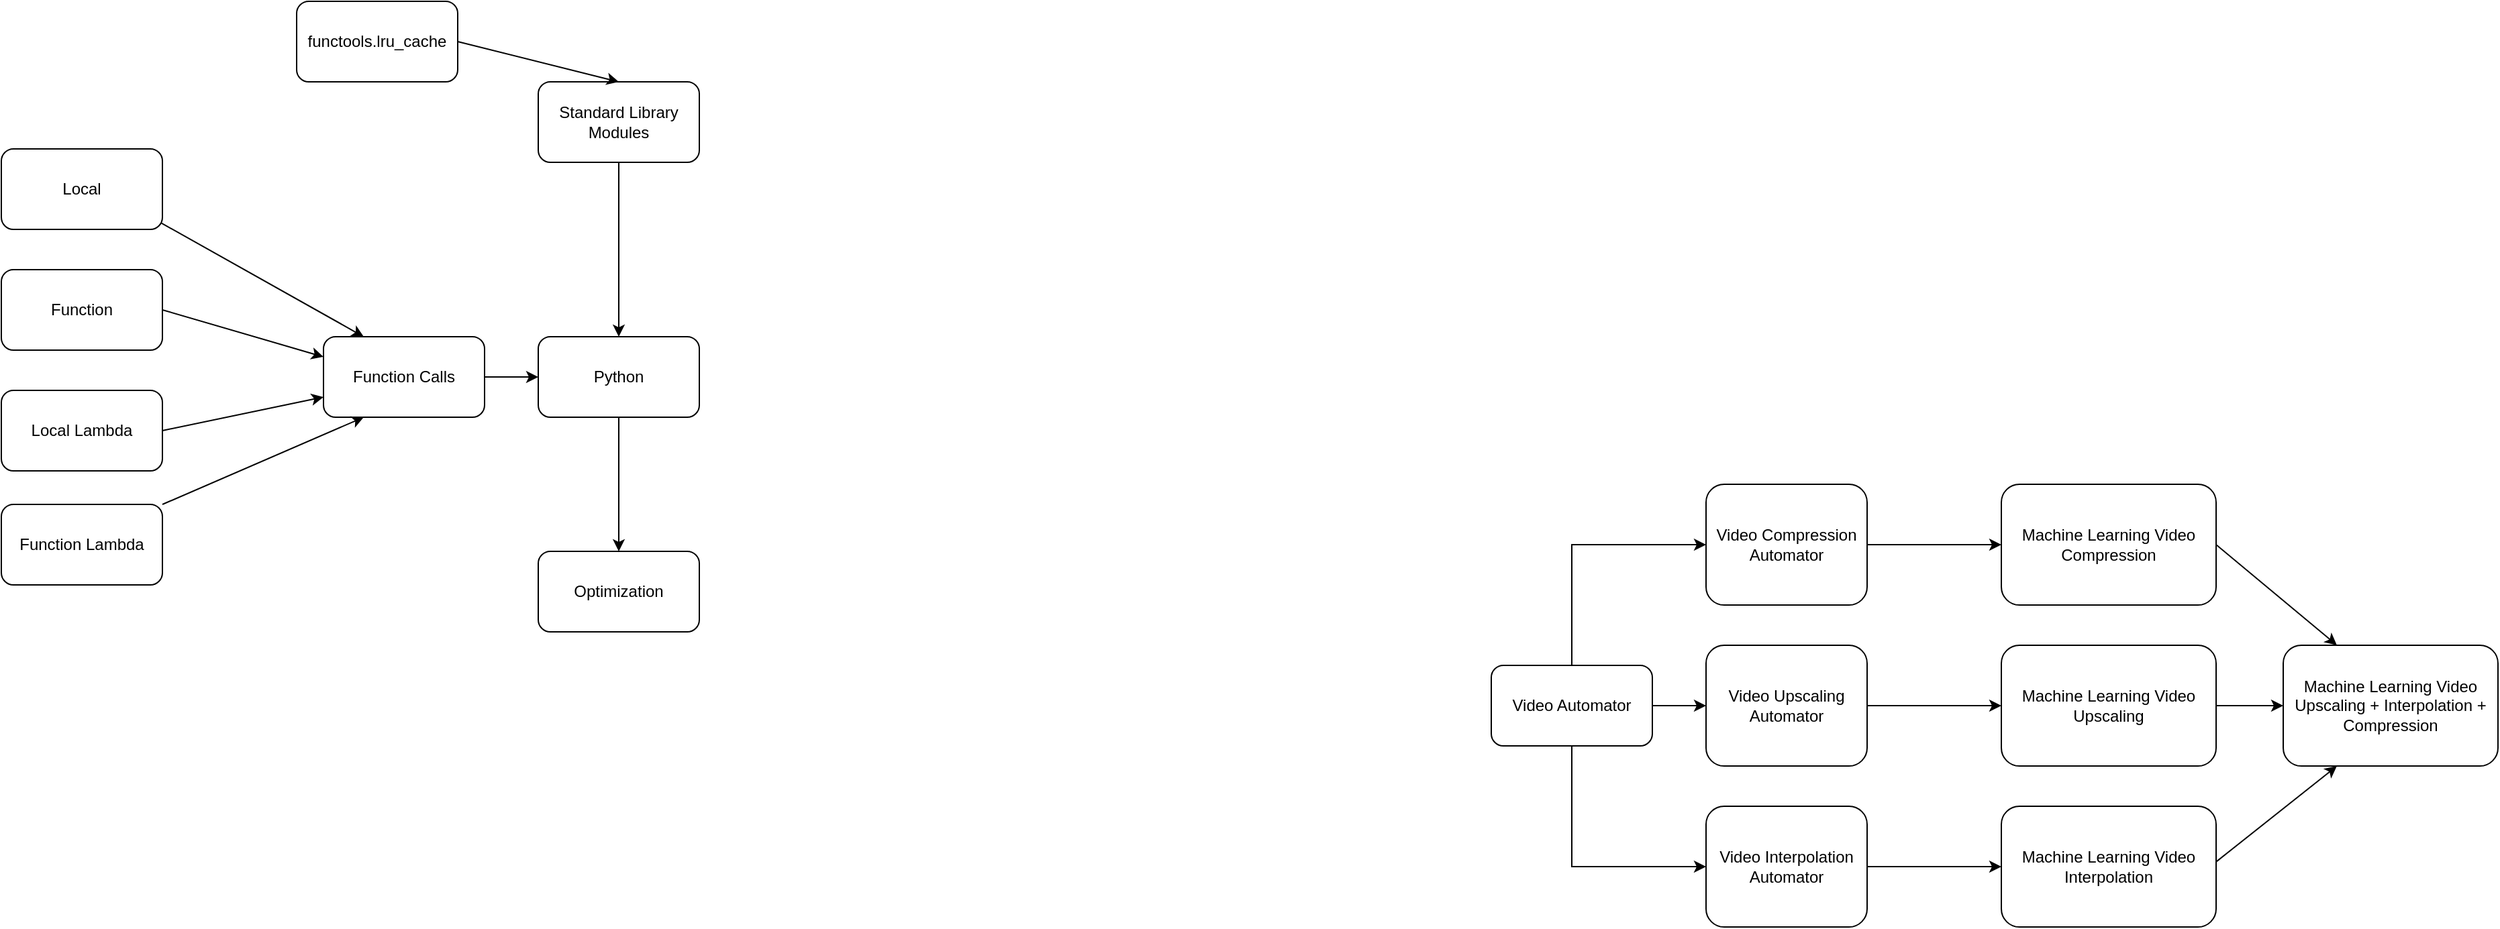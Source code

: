 <mxfile version="18.0.3" type="device"><diagram id="aC5Nj8TnDKvC5-Cieeuw" name="Page-1"><mxGraphModel dx="857" dy="950" grid="1" gridSize="10" guides="1" tooltips="1" connect="1" arrows="1" fold="1" page="1" pageScale="1" pageWidth="3600" pageHeight="1200" math="0" shadow="0"><root><mxCell id="0"/><mxCell id="1" parent="0"/><mxCell id="SqgdGdwXYQ3vwDdOx1A--1" value="Machine Learning Video Upscaling + Interpolation + Compression" style="rounded=1;whiteSpace=wrap;html=1;" vertex="1" parent="1"><mxGeometry x="3400" y="500" width="160" height="90" as="geometry"/></mxCell><mxCell id="SqgdGdwXYQ3vwDdOx1A--3" value="Machine Learning Video Upscaling" style="rounded=1;whiteSpace=wrap;html=1;" vertex="1" parent="1"><mxGeometry x="3190" y="500" width="160" height="90" as="geometry"/></mxCell><mxCell id="SqgdGdwXYQ3vwDdOx1A--4" value="Machine Learning Video Interpolation" style="rounded=1;whiteSpace=wrap;html=1;" vertex="1" parent="1"><mxGeometry x="3190" y="620" width="160" height="90" as="geometry"/></mxCell><mxCell id="SqgdGdwXYQ3vwDdOx1A--5" value="Machine Learning Video Compression" style="rounded=1;whiteSpace=wrap;html=1;" vertex="1" parent="1"><mxGeometry x="3190" y="380" width="160" height="90" as="geometry"/></mxCell><mxCell id="SqgdGdwXYQ3vwDdOx1A--6" value="" style="endArrow=classic;html=1;rounded=0;entryX=0.25;entryY=0;entryDx=0;entryDy=0;exitX=1;exitY=0.5;exitDx=0;exitDy=0;" edge="1" parent="1" source="SqgdGdwXYQ3vwDdOx1A--5" target="SqgdGdwXYQ3vwDdOx1A--1"><mxGeometry width="50" height="50" relative="1" as="geometry"><mxPoint x="3080" y="650" as="sourcePoint"/><mxPoint x="3130" y="600" as="targetPoint"/></mxGeometry></mxCell><mxCell id="SqgdGdwXYQ3vwDdOx1A--7" value="" style="endArrow=classic;html=1;rounded=0;entryX=0;entryY=0.5;entryDx=0;entryDy=0;" edge="1" parent="1" source="SqgdGdwXYQ3vwDdOx1A--3" target="SqgdGdwXYQ3vwDdOx1A--1"><mxGeometry width="50" height="50" relative="1" as="geometry"><mxPoint x="3080" y="650" as="sourcePoint"/><mxPoint x="3130" y="600" as="targetPoint"/></mxGeometry></mxCell><mxCell id="SqgdGdwXYQ3vwDdOx1A--8" value="" style="endArrow=classic;html=1;rounded=0;entryX=0.25;entryY=1;entryDx=0;entryDy=0;exitX=1.001;exitY=0.459;exitDx=0;exitDy=0;exitPerimeter=0;" edge="1" parent="1" source="SqgdGdwXYQ3vwDdOx1A--4" target="SqgdGdwXYQ3vwDdOx1A--1"><mxGeometry width="50" height="50" relative="1" as="geometry"><mxPoint x="3080" y="650" as="sourcePoint"/><mxPoint x="3130" y="600" as="targetPoint"/></mxGeometry></mxCell><mxCell id="SqgdGdwXYQ3vwDdOx1A--11" style="edgeStyle=orthogonalEdgeStyle;rounded=0;orthogonalLoop=1;jettySize=auto;html=1;entryX=0;entryY=0.5;entryDx=0;entryDy=0;" edge="1" parent="1" source="SqgdGdwXYQ3vwDdOx1A--9" target="SqgdGdwXYQ3vwDdOx1A--5"><mxGeometry relative="1" as="geometry"/></mxCell><mxCell id="SqgdGdwXYQ3vwDdOx1A--9" value="Video Compression Automator" style="whiteSpace=wrap;html=1;rounded=1;" vertex="1" parent="1"><mxGeometry x="2970" y="380" width="120" height="90" as="geometry"/></mxCell><mxCell id="SqgdGdwXYQ3vwDdOx1A--13" style="edgeStyle=orthogonalEdgeStyle;rounded=0;orthogonalLoop=1;jettySize=auto;html=1;" edge="1" parent="1" source="SqgdGdwXYQ3vwDdOx1A--12" target="SqgdGdwXYQ3vwDdOx1A--3"><mxGeometry relative="1" as="geometry"/></mxCell><mxCell id="SqgdGdwXYQ3vwDdOx1A--12" value="Video Upscaling Automator" style="whiteSpace=wrap;html=1;rounded=1;" vertex="1" parent="1"><mxGeometry x="2970" y="500" width="120" height="90" as="geometry"/></mxCell><mxCell id="SqgdGdwXYQ3vwDdOx1A--15" style="edgeStyle=orthogonalEdgeStyle;rounded=0;orthogonalLoop=1;jettySize=auto;html=1;entryX=0;entryY=0.5;entryDx=0;entryDy=0;" edge="1" parent="1" source="SqgdGdwXYQ3vwDdOx1A--14" target="SqgdGdwXYQ3vwDdOx1A--4"><mxGeometry relative="1" as="geometry"/></mxCell><mxCell id="SqgdGdwXYQ3vwDdOx1A--14" value="Video Interpolation Automator" style="whiteSpace=wrap;html=1;rounded=1;" vertex="1" parent="1"><mxGeometry x="2970" y="620" width="120" height="90" as="geometry"/></mxCell><mxCell id="SqgdGdwXYQ3vwDdOx1A--20" style="edgeStyle=orthogonalEdgeStyle;rounded=0;orthogonalLoop=1;jettySize=auto;html=1;entryX=0;entryY=0.5;entryDx=0;entryDy=0;exitX=0.5;exitY=0;exitDx=0;exitDy=0;" edge="1" parent="1" source="SqgdGdwXYQ3vwDdOx1A--16" target="SqgdGdwXYQ3vwDdOx1A--9"><mxGeometry relative="1" as="geometry"><Array as="points"><mxPoint x="2870" y="425"/></Array></mxGeometry></mxCell><mxCell id="SqgdGdwXYQ3vwDdOx1A--21" style="edgeStyle=orthogonalEdgeStyle;rounded=0;orthogonalLoop=1;jettySize=auto;html=1;entryX=0;entryY=0.5;entryDx=0;entryDy=0;" edge="1" parent="1" source="SqgdGdwXYQ3vwDdOx1A--16" target="SqgdGdwXYQ3vwDdOx1A--14"><mxGeometry relative="1" as="geometry"><Array as="points"><mxPoint x="2870" y="665"/></Array></mxGeometry></mxCell><mxCell id="SqgdGdwXYQ3vwDdOx1A--22" style="edgeStyle=orthogonalEdgeStyle;rounded=0;orthogonalLoop=1;jettySize=auto;html=1;entryX=0;entryY=0.5;entryDx=0;entryDy=0;" edge="1" parent="1" source="SqgdGdwXYQ3vwDdOx1A--16" target="SqgdGdwXYQ3vwDdOx1A--12"><mxGeometry relative="1" as="geometry"/></mxCell><mxCell id="SqgdGdwXYQ3vwDdOx1A--16" value="Video Automator" style="rounded=1;whiteSpace=wrap;html=1;" vertex="1" parent="1"><mxGeometry x="2810" y="515" width="120" height="60" as="geometry"/></mxCell><mxCell id="SqgdGdwXYQ3vwDdOx1A--23" value="Optimization" style="rounded=1;whiteSpace=wrap;html=1;" vertex="1" parent="1"><mxGeometry x="2100" y="430" width="120" height="60" as="geometry"/></mxCell><mxCell id="SqgdGdwXYQ3vwDdOx1A--25" style="rounded=0;orthogonalLoop=1;jettySize=auto;html=1;exitX=0.5;exitY=1;exitDx=0;exitDy=0;entryX=0.5;entryY=0;entryDx=0;entryDy=0;" edge="1" parent="1" source="SqgdGdwXYQ3vwDdOx1A--24" target="SqgdGdwXYQ3vwDdOx1A--23"><mxGeometry relative="1" as="geometry"><mxPoint x="2100" y="300" as="targetPoint"/></mxGeometry></mxCell><mxCell id="SqgdGdwXYQ3vwDdOx1A--24" value="Python" style="rounded=1;whiteSpace=wrap;html=1;" vertex="1" parent="1"><mxGeometry x="2100" y="270" width="120" height="60" as="geometry"/></mxCell><mxCell id="SqgdGdwXYQ3vwDdOx1A--27" style="edgeStyle=none;rounded=0;orthogonalLoop=1;jettySize=auto;html=1;entryX=0.5;entryY=0;entryDx=0;entryDy=0;exitX=0.5;exitY=1;exitDx=0;exitDy=0;" edge="1" parent="1" source="SqgdGdwXYQ3vwDdOx1A--26" target="SqgdGdwXYQ3vwDdOx1A--24"><mxGeometry relative="1" as="geometry"/></mxCell><mxCell id="SqgdGdwXYQ3vwDdOx1A--26" value="Standard Library Modules" style="rounded=1;whiteSpace=wrap;html=1;" vertex="1" parent="1"><mxGeometry x="2100" y="80" width="120" height="60" as="geometry"/></mxCell><mxCell id="SqgdGdwXYQ3vwDdOx1A--29" style="edgeStyle=none;rounded=0;orthogonalLoop=1;jettySize=auto;html=1;entryX=0.5;entryY=0;entryDx=0;entryDy=0;exitX=1;exitY=0.5;exitDx=0;exitDy=0;" edge="1" parent="1" source="SqgdGdwXYQ3vwDdOx1A--28" target="SqgdGdwXYQ3vwDdOx1A--26"><mxGeometry relative="1" as="geometry"><mxPoint x="1520" y="140" as="sourcePoint"/></mxGeometry></mxCell><mxCell id="SqgdGdwXYQ3vwDdOx1A--28" value="functools.lru_cache" style="rounded=1;whiteSpace=wrap;html=1;" vertex="1" parent="1"><mxGeometry x="1920" y="20" width="120" height="60" as="geometry"/></mxCell><mxCell id="SqgdGdwXYQ3vwDdOx1A--31" style="edgeStyle=none;rounded=0;orthogonalLoop=1;jettySize=auto;html=1;entryX=0;entryY=0.5;entryDx=0;entryDy=0;exitX=1;exitY=0.5;exitDx=0;exitDy=0;" edge="1" parent="1" source="SqgdGdwXYQ3vwDdOx1A--30" target="SqgdGdwXYQ3vwDdOx1A--24"><mxGeometry relative="1" as="geometry"/></mxCell><mxCell id="SqgdGdwXYQ3vwDdOx1A--30" value="Function Calls" style="rounded=1;whiteSpace=wrap;html=1;" vertex="1" parent="1"><mxGeometry x="1940" y="270" width="120" height="60" as="geometry"/></mxCell><mxCell id="SqgdGdwXYQ3vwDdOx1A--33" style="edgeStyle=none;rounded=0;orthogonalLoop=1;jettySize=auto;html=1;entryX=0.25;entryY=0;entryDx=0;entryDy=0;exitX=0.992;exitY=0.92;exitDx=0;exitDy=0;exitPerimeter=0;" edge="1" parent="1" source="SqgdGdwXYQ3vwDdOx1A--32" target="SqgdGdwXYQ3vwDdOx1A--30"><mxGeometry relative="1" as="geometry"/></mxCell><mxCell id="SqgdGdwXYQ3vwDdOx1A--32" value="Local" style="rounded=1;whiteSpace=wrap;html=1;" vertex="1" parent="1"><mxGeometry x="1700" y="130" width="120" height="60" as="geometry"/></mxCell><mxCell id="SqgdGdwXYQ3vwDdOx1A--35" style="edgeStyle=none;rounded=0;orthogonalLoop=1;jettySize=auto;html=1;entryX=0;entryY=0.25;entryDx=0;entryDy=0;exitX=1;exitY=0.5;exitDx=0;exitDy=0;" edge="1" parent="1" source="SqgdGdwXYQ3vwDdOx1A--34" target="SqgdGdwXYQ3vwDdOx1A--30"><mxGeometry relative="1" as="geometry"/></mxCell><mxCell id="SqgdGdwXYQ3vwDdOx1A--34" value="Function" style="rounded=1;whiteSpace=wrap;html=1;" vertex="1" parent="1"><mxGeometry x="1700" y="220" width="120" height="60" as="geometry"/></mxCell><mxCell id="SqgdGdwXYQ3vwDdOx1A--37" style="edgeStyle=none;rounded=0;orthogonalLoop=1;jettySize=auto;html=1;entryX=0;entryY=0.75;entryDx=0;entryDy=0;exitX=1;exitY=0.5;exitDx=0;exitDy=0;" edge="1" parent="1" source="SqgdGdwXYQ3vwDdOx1A--36" target="SqgdGdwXYQ3vwDdOx1A--30"><mxGeometry relative="1" as="geometry"/></mxCell><mxCell id="SqgdGdwXYQ3vwDdOx1A--36" value="Local Lambda" style="rounded=1;whiteSpace=wrap;html=1;" vertex="1" parent="1"><mxGeometry x="1700" y="310" width="120" height="60" as="geometry"/></mxCell><mxCell id="SqgdGdwXYQ3vwDdOx1A--39" style="edgeStyle=none;rounded=0;orthogonalLoop=1;jettySize=auto;html=1;entryX=0.25;entryY=1;entryDx=0;entryDy=0;exitX=1;exitY=0;exitDx=0;exitDy=0;" edge="1" parent="1" source="SqgdGdwXYQ3vwDdOx1A--38" target="SqgdGdwXYQ3vwDdOx1A--30"><mxGeometry relative="1" as="geometry"/></mxCell><mxCell id="SqgdGdwXYQ3vwDdOx1A--38" value="Function Lambda" style="rounded=1;whiteSpace=wrap;html=1;" vertex="1" parent="1"><mxGeometry x="1700" y="395" width="120" height="60" as="geometry"/></mxCell></root></mxGraphModel></diagram></mxfile>